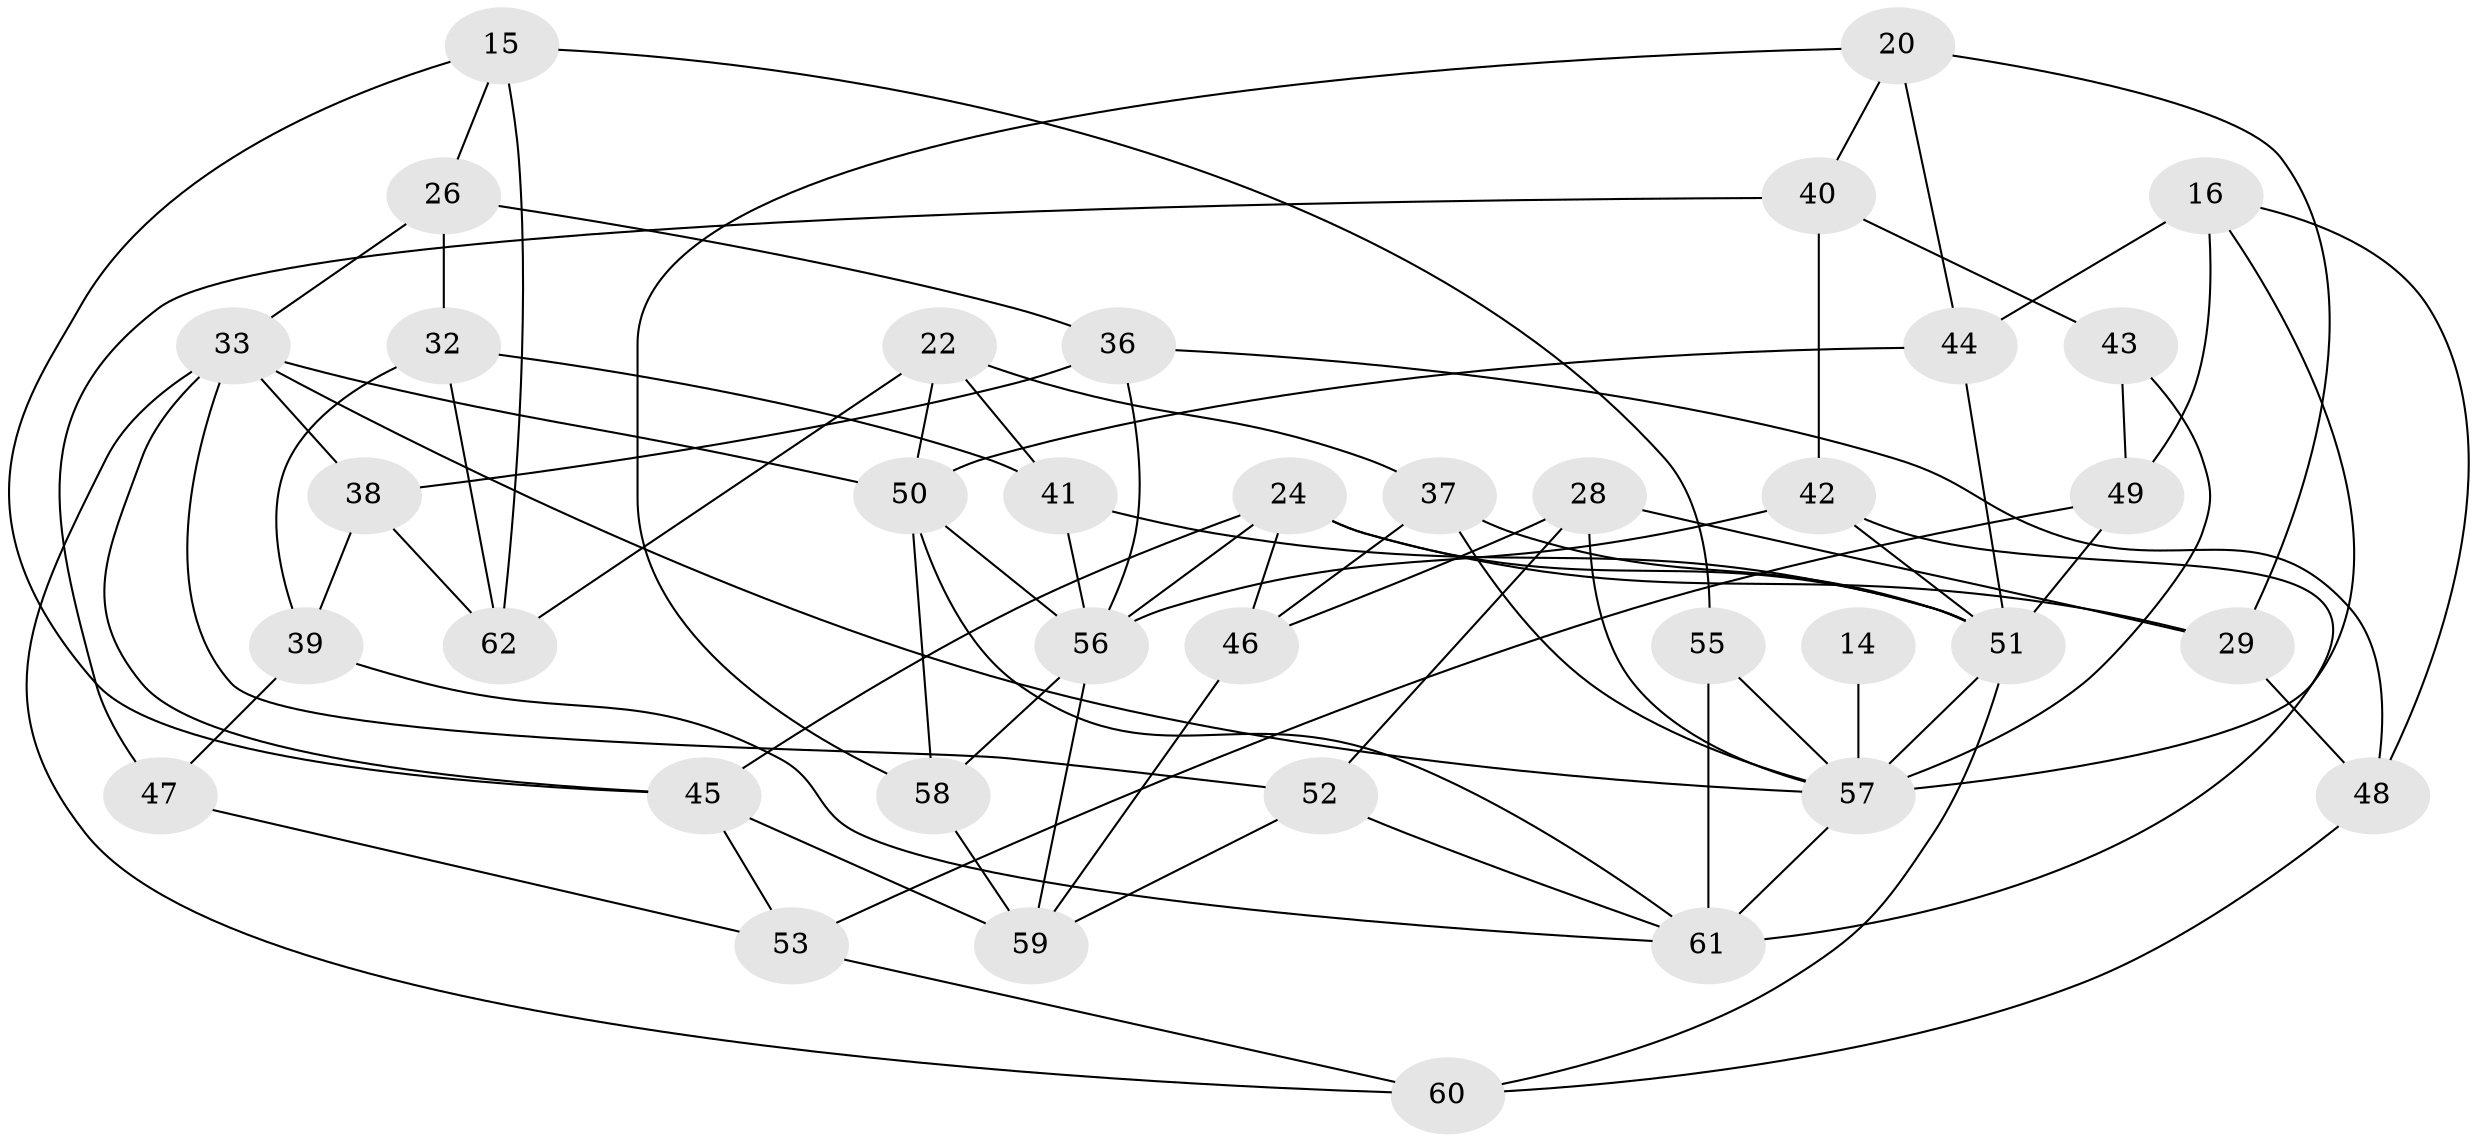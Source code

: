 // original degree distribution, {4: 1.0}
// Generated by graph-tools (version 1.1) at 2025/02/03/04/25 22:02:20]
// undirected, 37 vertices, 82 edges
graph export_dot {
graph [start="1"]
  node [color=gray90,style=filled];
  14;
  15;
  16;
  20;
  22;
  24 [super="+8"];
  26;
  28;
  29;
  32;
  33 [super="+4+17"];
  36;
  37;
  38;
  39;
  40 [super="+19"];
  41;
  42 [super="+35"];
  43;
  44;
  45 [super="+12"];
  46 [super="+21"];
  47;
  48;
  49;
  50 [super="+7"];
  51 [super="+25+23"];
  52;
  53;
  55;
  56 [super="+10+30"];
  57 [super="+3+34"];
  58 [super="+13"];
  59 [super="+2+27+54"];
  60 [super="+31"];
  61 [super="+11+5"];
  62;
  14 -- 57 [weight=4];
  15 -- 62;
  15 -- 26;
  15 -- 55;
  15 -- 45;
  16 -- 49;
  16 -- 48;
  16 -- 44;
  16 -- 57;
  20 -- 44;
  20 -- 58;
  20 -- 29;
  20 -- 40;
  22 -- 41;
  22 -- 50;
  22 -- 37;
  22 -- 62;
  24 -- 46 [weight=2];
  24 -- 45;
  24 -- 56;
  24 -- 29;
  24 -- 51;
  26 -- 32;
  26 -- 36;
  26 -- 33;
  28 -- 52;
  28 -- 29;
  28 -- 46;
  28 -- 57;
  29 -- 48;
  32 -- 39;
  32 -- 62;
  32 -- 41;
  33 -- 38;
  33 -- 52;
  33 -- 45;
  33 -- 60 [weight=2];
  33 -- 57;
  33 -- 50;
  36 -- 48;
  36 -- 38;
  36 -- 56;
  37 -- 46;
  37 -- 57;
  37 -- 51;
  38 -- 62;
  38 -- 39;
  39 -- 47;
  39 -- 61;
  40 -- 43;
  40 -- 47 [weight=2];
  40 -- 42 [weight=2];
  41 -- 51;
  41 -- 56;
  42 -- 56;
  42 -- 61;
  42 -- 51 [weight=2];
  43 -- 57 [weight=2];
  43 -- 49;
  44 -- 50;
  44 -- 51;
  45 -- 59 [weight=2];
  45 -- 53;
  46 -- 59 [weight=2];
  47 -- 53;
  48 -- 60;
  49 -- 51;
  49 -- 53;
  50 -- 58;
  50 -- 61;
  50 -- 56;
  51 -- 57;
  51 -- 60 [weight=2];
  52 -- 59;
  52 -- 61;
  53 -- 60;
  55 -- 61 [weight=2];
  55 -- 57;
  56 -- 59 [weight=2];
  56 -- 58;
  57 -- 61 [weight=2];
  58 -- 59 [weight=3];
}
